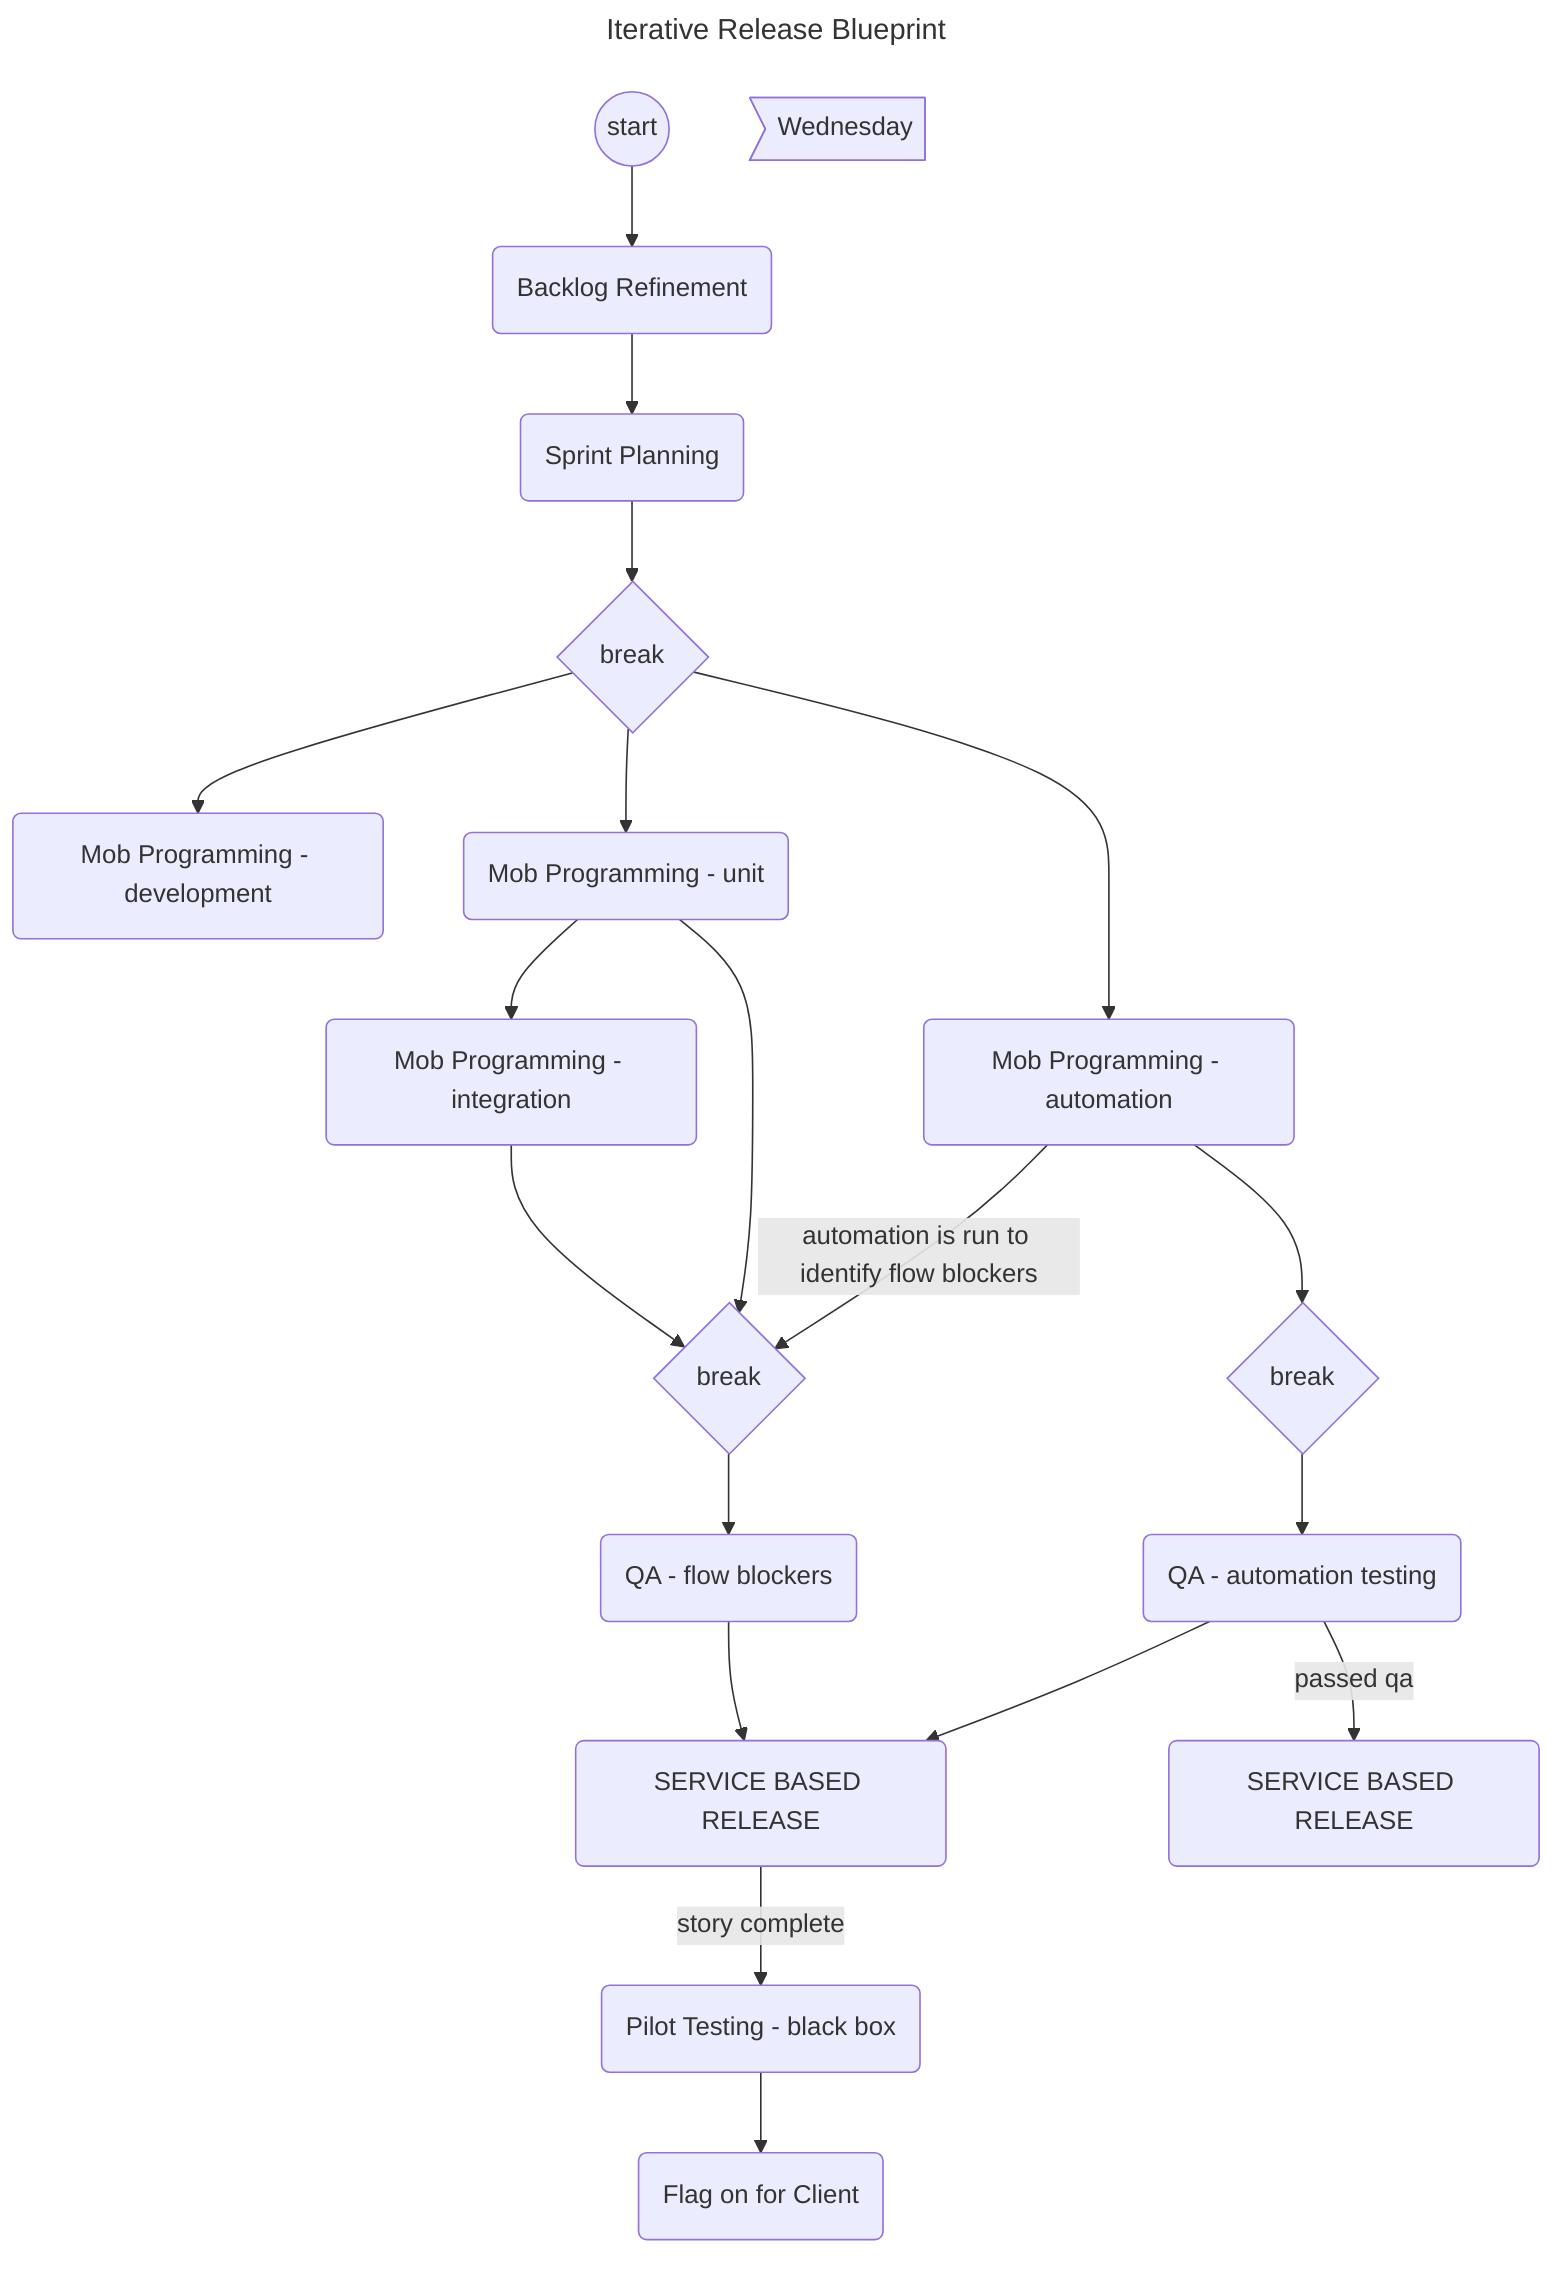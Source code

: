 ---
title: Iterative Release Blueprint
---

flowchart TD

id1((start))-->A(Backlog Refinement)
A-->B(Sprint Planning)

id2>Wednesday]
B

B-->id3{break}

id3{break}-->C(Mob Programming - development)
id3{break}-->D(Mob Programming - unit)-->F(Mob Programming - integration)
id3{break}-->E(Mob Programming - automation)

D-->id4{break}
E-->|automation is run to identify flow blockers|id4{break}
F-->id4{break}

id4{break}-->G(QA - flow blockers)

E-->id5{break}-->H(QA - automation testing)

H-->X(SERVICE BASED RELEASE)
G-->X(SERVICE BASED RELEASE)

H-->|passed qa|Y(SERVICE BASED RELEASE)

X(SERVICE BASED RELEASE)-->|story complete|K(Pilot Testing - black box)
K-->L(Flag on for Client)

Y(SERVICE BASED RELEASE)